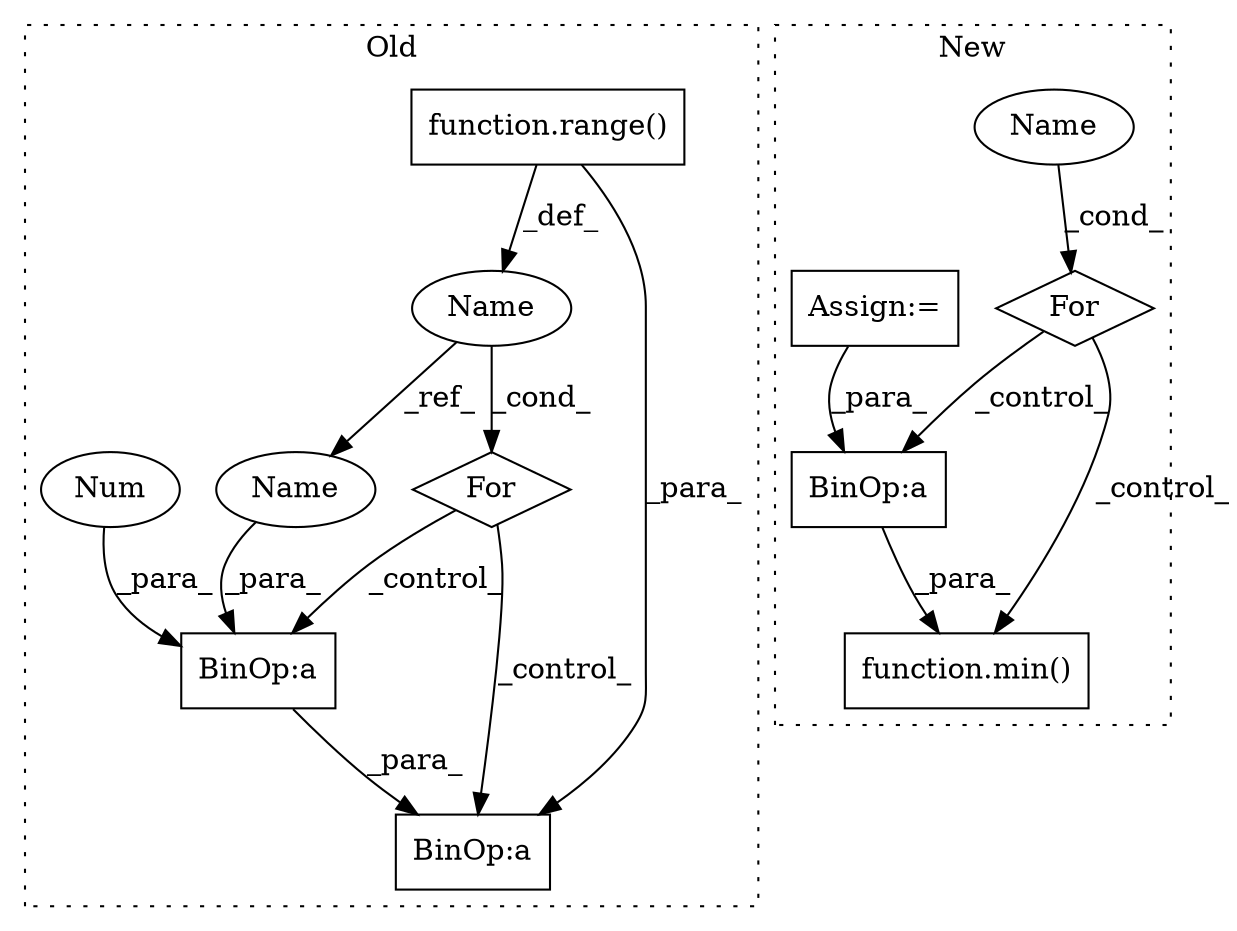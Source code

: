 digraph G {
subgraph cluster0 {
1 [label="For" a="107" s="4754,4810" l="4,5" shape="diamond"];
3 [label="function.range()" a="75" s="4763,4809" l="6,1" shape="box"];
6 [label="BinOp:a" a="82" s="4879" l="3" shape="box"];
7 [label="Num" a="76" s="4882" l="1" shape="ellipse"];
8 [label="Name" a="87" s="4758" l="1" shape="ellipse"];
9 [label="BinOp:a" a="82" s="4873" l="4" shape="box"];
12 [label="Name" a="87" s="4878" l="1" shape="ellipse"];
label = "Old";
style="dotted";
}
subgraph cluster1 {
2 [label="function.min()" a="75" s="3253,3279" l="4,1" shape="box"];
4 [label="BinOp:a" a="82" s="3263" l="1" shape="box"];
5 [label="Name" a="87" s="3216" l="1" shape="ellipse"];
10 [label="For" a="107" s="3212,3238" l="4,5" shape="diamond"];
11 [label="Assign:=" a="68" s="3088" l="3" shape="box"];
label = "New";
style="dotted";
}
1 -> 6 [label="_control_"];
1 -> 9 [label="_control_"];
3 -> 8 [label="_def_"];
3 -> 9 [label="_para_"];
4 -> 2 [label="_para_"];
5 -> 10 [label="_cond_"];
6 -> 9 [label="_para_"];
7 -> 6 [label="_para_"];
8 -> 1 [label="_cond_"];
8 -> 12 [label="_ref_"];
10 -> 2 [label="_control_"];
10 -> 4 [label="_control_"];
11 -> 4 [label="_para_"];
12 -> 6 [label="_para_"];
}